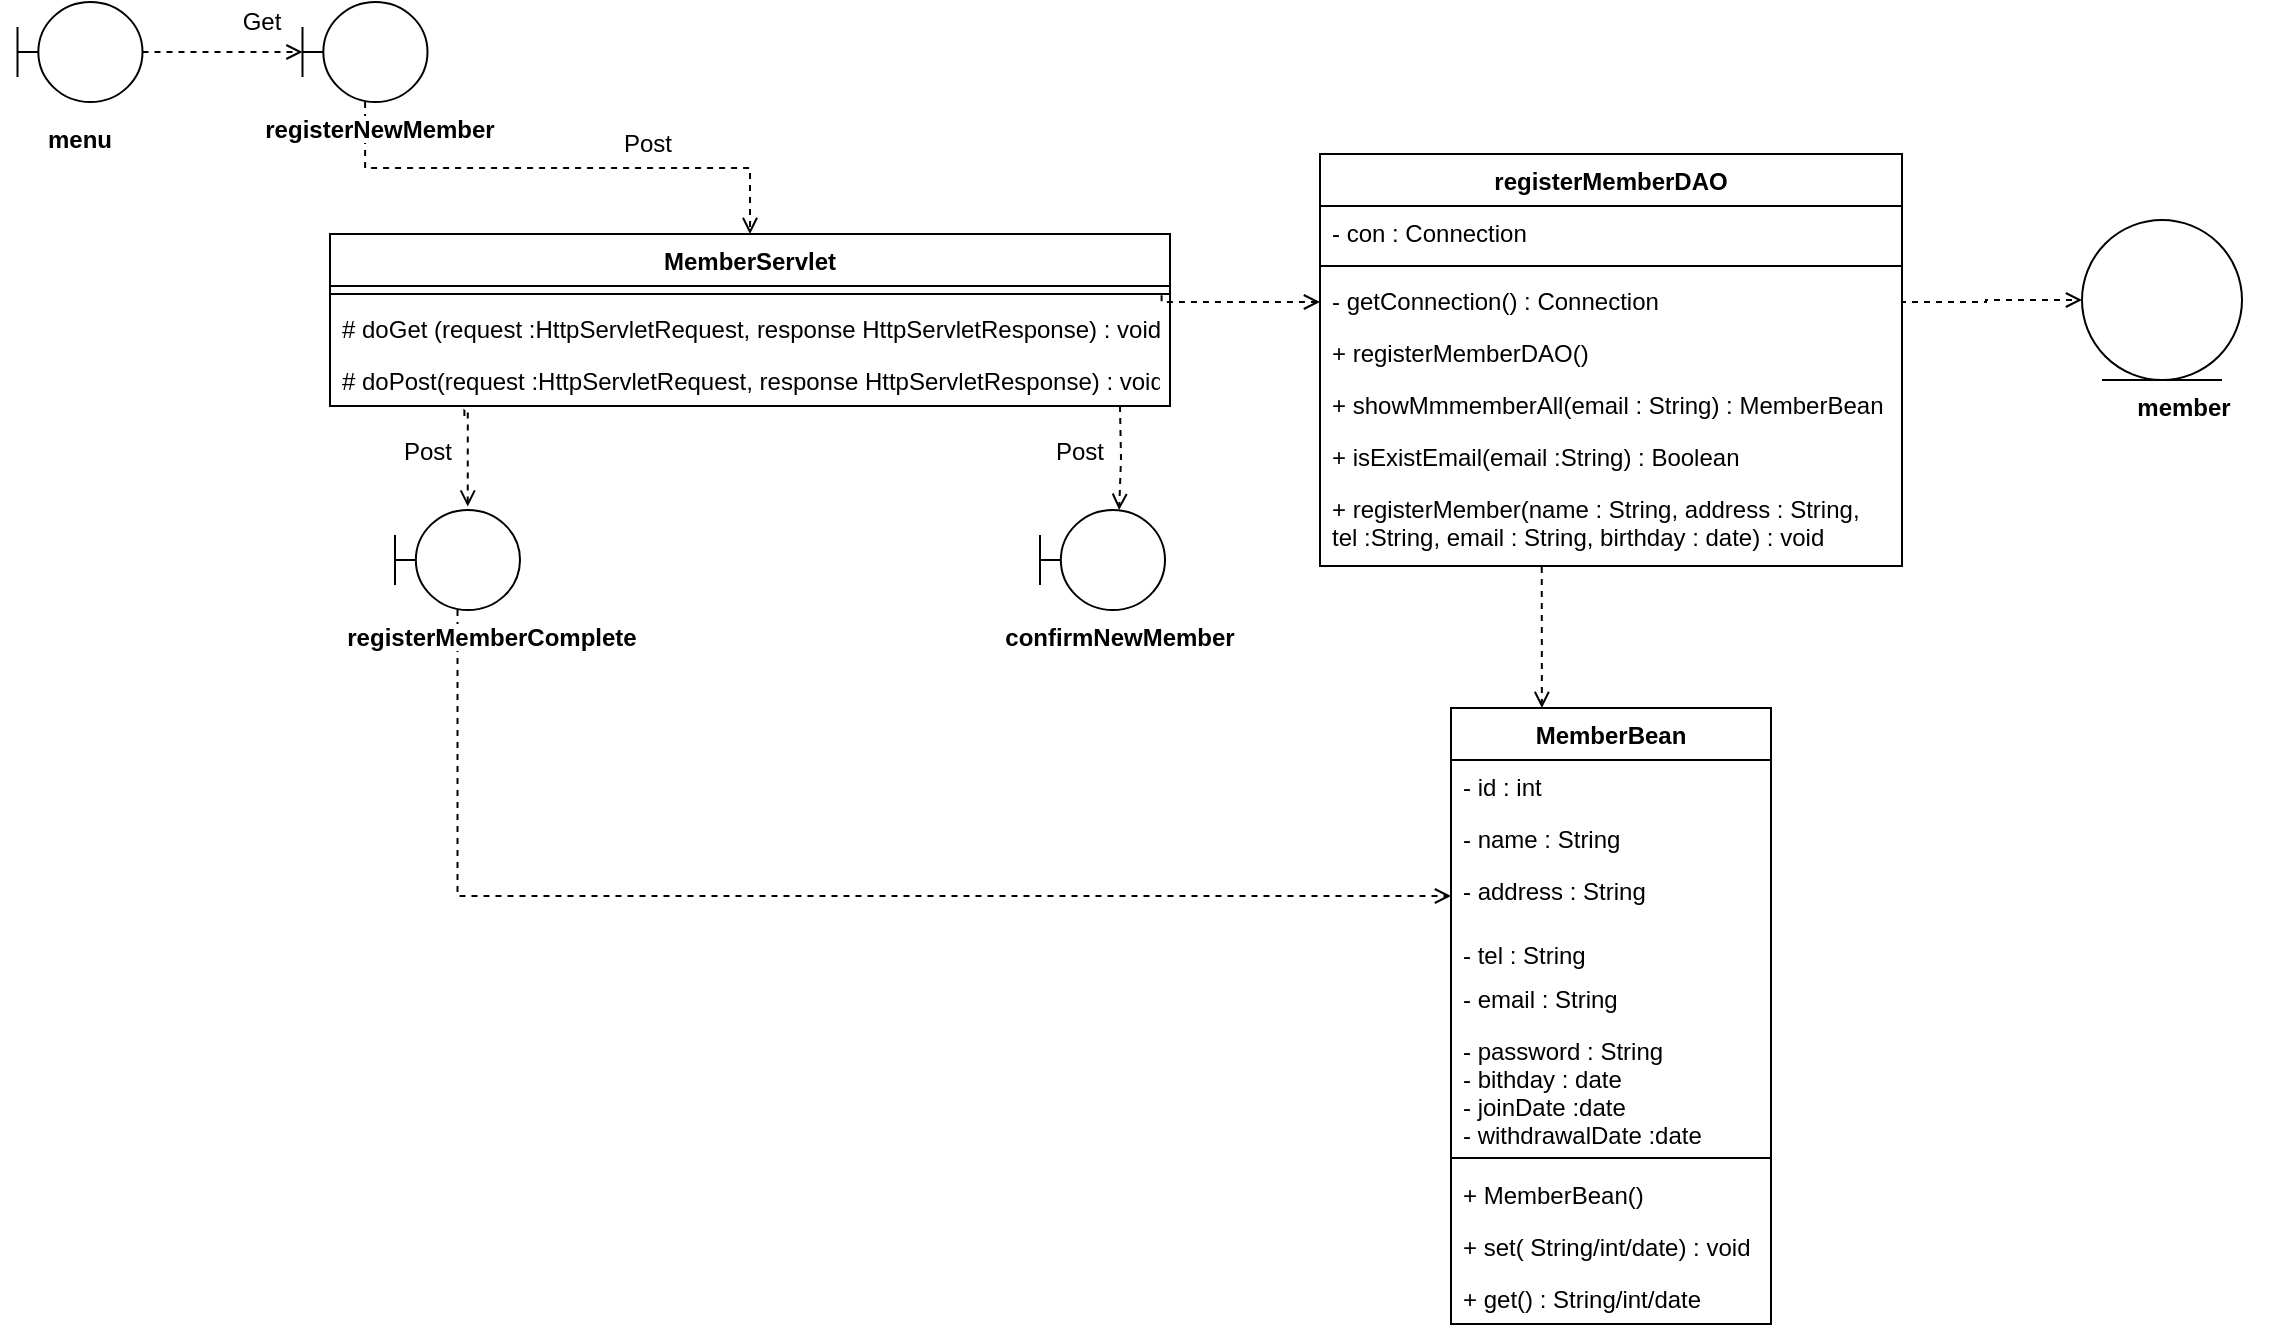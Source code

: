 <mxfile version="14.8.0" type="device" pages="3"><diagram id="FePYaZpmFcD8QGDyPhyd" name="新規会員登録"><mxGraphModel dx="1580" dy="1044" grid="1" gridSize="10" guides="1" tooltips="1" connect="1" arrows="1" fold="1" page="1" pageScale="1" pageWidth="827" pageHeight="1169" math="0" shadow="0"><root><mxCell id="0"/><mxCell id="1" parent="0"/><mxCell id="rGxcNndsqHn2p3FoHu4x-1" value="" style="edgeStyle=orthogonalEdgeStyle;rounded=0;orthogonalLoop=1;jettySize=auto;html=1;dashed=1;endArrow=open;endFill=0;exitX=0.381;exitY=1.013;exitDx=0;exitDy=0;exitPerimeter=0;entryX=0.284;entryY=0;entryDx=0;entryDy=0;entryPerimeter=0;" parent="1" source="rGxcNndsqHn2p3FoHu4x-18" target="rGxcNndsqHn2p3FoHu4x-29" edge="1"><mxGeometry relative="1" as="geometry"><mxPoint x="925" y="817" as="targetPoint"/><Array as="points"><mxPoint x="920" y="780"/><mxPoint x="920" y="780"/></Array><mxPoint x="1059" y="782" as="sourcePoint"/></mxGeometry></mxCell><mxCell id="rGxcNndsqHn2p3FoHu4x-2" style="edgeStyle=orthogonalEdgeStyle;rounded=0;orthogonalLoop=1;jettySize=auto;html=1;dashed=1;endArrow=open;endFill=0;entryX=0;entryY=0.5;entryDx=0;entryDy=0;exitX=0.99;exitY=0.583;exitDx=0;exitDy=0;exitPerimeter=0;" parent="1" source="rGxcNndsqHn2p3FoHu4x-6" target="rGxcNndsqHn2p3FoHu4x-15" edge="1"><mxGeometry relative="1" as="geometry"><Array as="points"><mxPoint x="730" y="617"/></Array></mxGeometry></mxCell><mxCell id="rGxcNndsqHn2p3FoHu4x-3" style="edgeStyle=orthogonalEdgeStyle;rounded=0;orthogonalLoop=1;jettySize=auto;html=1;entryX=0.633;entryY=0;entryDx=0;entryDy=0;entryPerimeter=0;dashed=1;endArrow=open;endFill=0;" parent="1" target="rGxcNndsqHn2p3FoHu4x-20" edge="1"><mxGeometry relative="1" as="geometry"><mxPoint x="709" y="669" as="sourcePoint"/></mxGeometry></mxCell><mxCell id="rGxcNndsqHn2p3FoHu4x-4" style="edgeStyle=orthogonalEdgeStyle;rounded=0;orthogonalLoop=1;jettySize=auto;html=1;dashed=1;endArrow=open;endFill=0;exitX=0.16;exitY=1.192;exitDx=0;exitDy=0;entryX=0.582;entryY=-0.034;entryDx=0;entryDy=0;entryPerimeter=0;exitPerimeter=0;" parent="1" source="rGxcNndsqHn2p3FoHu4x-8" target="rGxcNndsqHn2p3FoHu4x-22" edge="1"><mxGeometry relative="1" as="geometry"><mxPoint x="1004" y="678" as="targetPoint"/><Array as="points"><mxPoint x="381" y="671"/><mxPoint x="383" y="671"/></Array></mxGeometry></mxCell><mxCell id="rGxcNndsqHn2p3FoHu4x-5" value="MemberServlet" style="swimlane;fontStyle=1;align=center;verticalAlign=top;childLayout=stackLayout;horizontal=1;startSize=26;horizontalStack=0;resizeParent=1;resizeParentMax=0;resizeLast=0;collapsible=1;marginBottom=0;labelBackgroundColor=#ffffff;" parent="1" vertex="1"><mxGeometry x="314" y="583" width="420" height="86" as="geometry"/></mxCell><mxCell id="rGxcNndsqHn2p3FoHu4x-6" value="" style="line;strokeWidth=1;fillColor=none;align=left;verticalAlign=middle;spacingTop=-1;spacingLeft=3;spacingRight=3;rotatable=0;labelPosition=right;points=[];portConstraint=eastwest;" parent="rGxcNndsqHn2p3FoHu4x-5" vertex="1"><mxGeometry y="26" width="420" height="8" as="geometry"/></mxCell><mxCell id="rGxcNndsqHn2p3FoHu4x-7" value="# doGet (request :HttpServletRequest, response HttpServletResponse) : void" style="text;strokeColor=none;fillColor=none;align=left;verticalAlign=top;spacingLeft=4;spacingRight=4;overflow=hidden;rotatable=0;points=[[0,0.5],[1,0.5]];portConstraint=eastwest;" parent="rGxcNndsqHn2p3FoHu4x-5" vertex="1"><mxGeometry y="34" width="420" height="26" as="geometry"/></mxCell><mxCell id="rGxcNndsqHn2p3FoHu4x-8" value="# doPost(request :HttpServletRequest, response HttpServletResponse) : void" style="text;strokeColor=none;fillColor=none;align=left;verticalAlign=top;spacingLeft=4;spacingRight=4;overflow=hidden;rotatable=0;points=[[0,0.5],[1,0.5]];portConstraint=eastwest;" parent="rGxcNndsqHn2p3FoHu4x-5" vertex="1"><mxGeometry y="60" width="420" height="26" as="geometry"/></mxCell><mxCell id="rGxcNndsqHn2p3FoHu4x-9" value="" style="edgeStyle=orthogonalEdgeStyle;rounded=0;orthogonalLoop=1;jettySize=auto;html=1;dashed=1;endArrow=open;endFill=0;" parent="1" source="rGxcNndsqHn2p3FoHu4x-10" target="rGxcNndsqHn2p3FoHu4x-27" edge="1"><mxGeometry relative="1" as="geometry"/></mxCell><mxCell id="rGxcNndsqHn2p3FoHu4x-10" value="" style="shape=umlBoundary;whiteSpace=wrap;html=1;labelBackgroundColor=#ffffff;" parent="1" vertex="1"><mxGeometry x="157.75" y="467" width="62.5" height="50" as="geometry"/></mxCell><mxCell id="rGxcNndsqHn2p3FoHu4x-11" style="edgeStyle=orthogonalEdgeStyle;rounded=0;orthogonalLoop=1;jettySize=auto;html=1;entryX=0;entryY=0.5;entryDx=0;entryDy=0;dashed=1;endArrow=open;endFill=0;exitX=1;exitY=0.5;exitDx=0;exitDy=0;" parent="1" source="rGxcNndsqHn2p3FoHu4x-15" target="rGxcNndsqHn2p3FoHu4x-24" edge="1"><mxGeometry relative="1" as="geometry"><Array as="points"><mxPoint x="1142" y="617"/></Array></mxGeometry></mxCell><mxCell id="rGxcNndsqHn2p3FoHu4x-12" value="registerMemberDAO" style="swimlane;fontStyle=1;align=center;verticalAlign=top;childLayout=stackLayout;horizontal=1;startSize=26;horizontalStack=0;resizeParent=1;resizeParentMax=0;resizeLast=0;collapsible=1;marginBottom=0;labelBackgroundColor=#ffffff;" parent="1" vertex="1"><mxGeometry x="809" y="543" width="291" height="206" as="geometry"/></mxCell><mxCell id="rGxcNndsqHn2p3FoHu4x-13" value="- con : Connection " style="text;strokeColor=none;fillColor=none;align=left;verticalAlign=top;spacingLeft=4;spacingRight=4;overflow=hidden;rotatable=0;points=[[0,0.5],[1,0.5]];portConstraint=eastwest;" parent="rGxcNndsqHn2p3FoHu4x-12" vertex="1"><mxGeometry y="26" width="291" height="26" as="geometry"/></mxCell><mxCell id="rGxcNndsqHn2p3FoHu4x-14" value="" style="line;strokeWidth=1;fillColor=none;align=left;verticalAlign=middle;spacingTop=-1;spacingLeft=3;spacingRight=3;rotatable=0;labelPosition=right;points=[];portConstraint=eastwest;" parent="rGxcNndsqHn2p3FoHu4x-12" vertex="1"><mxGeometry y="52" width="291" height="8" as="geometry"/></mxCell><mxCell id="rGxcNndsqHn2p3FoHu4x-15" value="- getConnection() : Connection" style="text;strokeColor=none;fillColor=none;align=left;verticalAlign=top;spacingLeft=4;spacingRight=4;overflow=hidden;rotatable=0;points=[[0,0.5],[1,0.5]];portConstraint=eastwest;" parent="rGxcNndsqHn2p3FoHu4x-12" vertex="1"><mxGeometry y="60" width="291" height="26" as="geometry"/></mxCell><mxCell id="rGxcNndsqHn2p3FoHu4x-16" value="+ registerMemberDAO() " style="text;strokeColor=none;fillColor=none;align=left;verticalAlign=top;spacingLeft=4;spacingRight=4;overflow=hidden;rotatable=0;points=[[0,0.5],[1,0.5]];portConstraint=eastwest;" parent="rGxcNndsqHn2p3FoHu4x-12" vertex="1"><mxGeometry y="86" width="291" height="26" as="geometry"/></mxCell><mxCell id="5uRpRZhmARRJPAZSPRSS-2" value="+ showMmmemberAll(email : String) : MemberBean" style="text;strokeColor=none;fillColor=none;align=left;verticalAlign=top;spacingLeft=4;spacingRight=4;overflow=hidden;rotatable=0;points=[[0,0.5],[1,0.5]];portConstraint=eastwest;" vertex="1" parent="rGxcNndsqHn2p3FoHu4x-12"><mxGeometry y="112" width="291" height="26" as="geometry"/></mxCell><mxCell id="rGxcNndsqHn2p3FoHu4x-17" value="+ isExistEmail(email :String) : Boolean" style="text;strokeColor=none;fillColor=none;align=left;verticalAlign=top;spacingLeft=4;spacingRight=4;overflow=hidden;rotatable=0;points=[[0,0.5],[1,0.5]];portConstraint=eastwest;" parent="rGxcNndsqHn2p3FoHu4x-12" vertex="1"><mxGeometry y="138" width="291" height="26" as="geometry"/></mxCell><mxCell id="rGxcNndsqHn2p3FoHu4x-18" value="+ registerMember(name : String, address : String,&#10;tel :String, email : String, birthday : date) : void" style="text;strokeColor=none;fillColor=none;align=left;verticalAlign=top;spacingLeft=4;spacingRight=4;overflow=hidden;rotatable=0;points=[[0,0.5],[1,0.5]];portConstraint=eastwest;" parent="rGxcNndsqHn2p3FoHu4x-12" vertex="1"><mxGeometry y="164" width="291" height="42" as="geometry"/></mxCell><mxCell id="rGxcNndsqHn2p3FoHu4x-19" value="menu" style="text;align=center;fontStyle=1;verticalAlign=middle;spacingLeft=3;spacingRight=3;strokeColor=none;rotatable=0;points=[[0,0.5],[1,0.5]];portConstraint=eastwest;labelBackgroundColor=#ffffff;" parent="1" vertex="1"><mxGeometry x="149" y="522" width="80" height="26" as="geometry"/></mxCell><mxCell id="rGxcNndsqHn2p3FoHu4x-20" value="" style="shape=umlBoundary;whiteSpace=wrap;html=1;labelBackgroundColor=#ffffff;" parent="1" vertex="1"><mxGeometry x="669" y="721" width="62.5" height="50" as="geometry"/></mxCell><mxCell id="rGxcNndsqHn2p3FoHu4x-21" value="confirmNewMember" style="text;align=center;fontStyle=1;verticalAlign=middle;spacingLeft=3;spacingRight=3;strokeColor=none;rotatable=0;points=[[0,0.5],[1,0.5]];portConstraint=eastwest;labelBackgroundColor=#ffffff;" parent="1" vertex="1"><mxGeometry x="649" y="771" width="120" height="26" as="geometry"/></mxCell><mxCell id="5uRpRZhmARRJPAZSPRSS-1" style="edgeStyle=orthogonalEdgeStyle;rounded=0;orthogonalLoop=1;jettySize=auto;html=1;entryX=0;entryY=0.5;entryDx=0;entryDy=0;dashed=1;endArrow=open;endFill=0;" edge="1" parent="1" source="rGxcNndsqHn2p3FoHu4x-22" target="rGxcNndsqHn2p3FoHu4x-32"><mxGeometry relative="1" as="geometry"/></mxCell><mxCell id="rGxcNndsqHn2p3FoHu4x-22" value="" style="shape=umlBoundary;whiteSpace=wrap;html=1;labelBackgroundColor=#ffffff;" parent="1" vertex="1"><mxGeometry x="346.5" y="721" width="62.5" height="50" as="geometry"/></mxCell><mxCell id="rGxcNndsqHn2p3FoHu4x-23" value="registerMemberComplete" style="text;align=center;fontStyle=1;verticalAlign=middle;spacingLeft=3;spacingRight=3;strokeColor=none;rotatable=0;points=[[0,0.5],[1,0.5]];portConstraint=eastwest;labelBackgroundColor=#ffffff;" parent="1" vertex="1"><mxGeometry x="320" y="778.5" width="150" height="11" as="geometry"/></mxCell><mxCell id="rGxcNndsqHn2p3FoHu4x-24" value="" style="ellipse;shape=umlEntity;whiteSpace=wrap;html=1;labelBackgroundColor=#ffffff;" parent="1" vertex="1"><mxGeometry x="1190" y="576" width="80" height="80" as="geometry"/></mxCell><mxCell id="rGxcNndsqHn2p3FoHu4x-25" value="member" style="text;align=center;fontStyle=1;verticalAlign=middle;spacingLeft=3;spacingRight=3;strokeColor=none;rotatable=0;points=[[0,0.5],[1,0.5]];portConstraint=eastwest;labelBackgroundColor=#ffffff;" parent="1" vertex="1"><mxGeometry x="1191" y="656" width="100" height="26" as="geometry"/></mxCell><mxCell id="rGxcNndsqHn2p3FoHu4x-26" style="edgeStyle=orthogonalEdgeStyle;rounded=0;orthogonalLoop=1;jettySize=auto;html=1;entryX=0.5;entryY=0;entryDx=0;entryDy=0;dashed=1;endArrow=open;endFill=0;" parent="1" source="rGxcNndsqHn2p3FoHu4x-27" target="rGxcNndsqHn2p3FoHu4x-5" edge="1"><mxGeometry relative="1" as="geometry"/></mxCell><mxCell id="rGxcNndsqHn2p3FoHu4x-27" value="" style="shape=umlBoundary;whiteSpace=wrap;html=1;labelBackgroundColor=#ffffff;" parent="1" vertex="1"><mxGeometry x="300.25" y="467" width="62.5" height="50" as="geometry"/></mxCell><mxCell id="rGxcNndsqHn2p3FoHu4x-28" value="registerNewMember" style="text;align=center;fontStyle=1;verticalAlign=middle;spacingLeft=3;spacingRight=3;strokeColor=none;rotatable=0;points=[[0,0.5],[1,0.5]];portConstraint=eastwest;labelBackgroundColor=#ffffff;" parent="1" vertex="1"><mxGeometry x="269" y="517" width="140" height="26" as="geometry"/></mxCell><mxCell id="rGxcNndsqHn2p3FoHu4x-29" value="MemberBean" style="swimlane;fontStyle=1;align=center;verticalAlign=top;childLayout=stackLayout;horizontal=1;startSize=26;horizontalStack=0;resizeParent=1;resizeParentMax=0;resizeLast=0;collapsible=1;marginBottom=0;labelBackgroundColor=#ffffff;" parent="1" vertex="1"><mxGeometry x="874.5" y="820" width="160" height="308" as="geometry"/></mxCell><mxCell id="rGxcNndsqHn2p3FoHu4x-30" value="- id : int" style="text;strokeColor=none;fillColor=none;align=left;verticalAlign=top;spacingLeft=4;spacingRight=4;overflow=hidden;rotatable=0;points=[[0,0.5],[1,0.5]];portConstraint=eastwest;" parent="rGxcNndsqHn2p3FoHu4x-29" vertex="1"><mxGeometry y="26" width="160" height="26" as="geometry"/></mxCell><mxCell id="rGxcNndsqHn2p3FoHu4x-31" value="- name : String" style="text;strokeColor=none;fillColor=none;align=left;verticalAlign=top;spacingLeft=4;spacingRight=4;overflow=hidden;rotatable=0;points=[[0,0.5],[1,0.5]];portConstraint=eastwest;" parent="rGxcNndsqHn2p3FoHu4x-29" vertex="1"><mxGeometry y="52" width="160" height="26" as="geometry"/></mxCell><mxCell id="rGxcNndsqHn2p3FoHu4x-32" value="- address : String" style="text;strokeColor=none;fillColor=none;align=left;verticalAlign=top;spacingLeft=4;spacingRight=4;overflow=hidden;rotatable=0;points=[[0,0.5],[1,0.5]];portConstraint=eastwest;" parent="rGxcNndsqHn2p3FoHu4x-29" vertex="1"><mxGeometry y="78" width="160" height="32" as="geometry"/></mxCell><mxCell id="rGxcNndsqHn2p3FoHu4x-33" value="- tel : String" style="text;strokeColor=none;fillColor=none;align=left;verticalAlign=top;spacingLeft=4;spacingRight=4;overflow=hidden;rotatable=0;points=[[0,0.5],[1,0.5]];portConstraint=eastwest;" parent="rGxcNndsqHn2p3FoHu4x-29" vertex="1"><mxGeometry y="110" width="160" height="22" as="geometry"/></mxCell><mxCell id="rGxcNndsqHn2p3FoHu4x-34" value="- email : String" style="text;strokeColor=none;fillColor=none;align=left;verticalAlign=top;spacingLeft=4;spacingRight=4;overflow=hidden;rotatable=0;points=[[0,0.5],[1,0.5]];portConstraint=eastwest;" parent="rGxcNndsqHn2p3FoHu4x-29" vertex="1"><mxGeometry y="132" width="160" height="26" as="geometry"/></mxCell><mxCell id="rGxcNndsqHn2p3FoHu4x-35" value="- password : String&#10;- bithday : date&#10;- joinDate :date&#10;- withdrawalDate :date" style="text;strokeColor=none;fillColor=none;align=left;verticalAlign=top;spacingLeft=4;spacingRight=4;overflow=hidden;rotatable=0;points=[[0,0.5],[1,0.5]];portConstraint=eastwest;" parent="rGxcNndsqHn2p3FoHu4x-29" vertex="1"><mxGeometry y="158" width="160" height="62" as="geometry"/></mxCell><mxCell id="rGxcNndsqHn2p3FoHu4x-36" value="" style="line;strokeWidth=1;fillColor=none;align=left;verticalAlign=middle;spacingTop=-1;spacingLeft=3;spacingRight=3;rotatable=0;labelPosition=right;points=[];portConstraint=eastwest;" parent="rGxcNndsqHn2p3FoHu4x-29" vertex="1"><mxGeometry y="220" width="160" height="10" as="geometry"/></mxCell><mxCell id="rGxcNndsqHn2p3FoHu4x-37" value="+ MemberBean()" style="text;strokeColor=none;fillColor=none;align=left;verticalAlign=top;spacingLeft=4;spacingRight=4;overflow=hidden;rotatable=0;points=[[0,0.5],[1,0.5]];portConstraint=eastwest;" parent="rGxcNndsqHn2p3FoHu4x-29" vertex="1"><mxGeometry y="230" width="160" height="26" as="geometry"/></mxCell><mxCell id="rGxcNndsqHn2p3FoHu4x-38" value="+ set( String/int/date) : void" style="text;strokeColor=none;fillColor=none;align=left;verticalAlign=top;spacingLeft=4;spacingRight=4;overflow=hidden;rotatable=0;points=[[0,0.5],[1,0.5]];portConstraint=eastwest;" parent="rGxcNndsqHn2p3FoHu4x-29" vertex="1"><mxGeometry y="256" width="160" height="26" as="geometry"/></mxCell><mxCell id="rGxcNndsqHn2p3FoHu4x-39" value="+ get() : String/int/date" style="text;strokeColor=none;fillColor=none;align=left;verticalAlign=top;spacingLeft=4;spacingRight=4;overflow=hidden;rotatable=0;points=[[0,0.5],[1,0.5]];portConstraint=eastwest;" parent="rGxcNndsqHn2p3FoHu4x-29" vertex="1"><mxGeometry y="282" width="160" height="26" as="geometry"/></mxCell><mxCell id="rGxcNndsqHn2p3FoHu4x-40" value="Get" style="text;html=1;strokeColor=none;fillColor=none;align=center;verticalAlign=middle;whiteSpace=wrap;rounded=0;" parent="1" vertex="1"><mxGeometry x="260.25" y="467" width="40" height="20" as="geometry"/></mxCell><mxCell id="rGxcNndsqHn2p3FoHu4x-41" value="Post" style="text;html=1;strokeColor=none;fillColor=none;align=center;verticalAlign=middle;whiteSpace=wrap;rounded=0;" parent="1" vertex="1"><mxGeometry x="452.75" y="528" width="40" height="20" as="geometry"/></mxCell><mxCell id="rGxcNndsqHn2p3FoHu4x-42" value="Post" style="text;html=1;strokeColor=none;fillColor=none;align=center;verticalAlign=middle;whiteSpace=wrap;rounded=0;" parent="1" vertex="1"><mxGeometry x="669" y="682" width="40" height="20" as="geometry"/></mxCell><mxCell id="rGxcNndsqHn2p3FoHu4x-43" value="Post" style="text;html=1;strokeColor=none;fillColor=none;align=center;verticalAlign=middle;whiteSpace=wrap;rounded=0;" parent="1" vertex="1"><mxGeometry x="343" y="682" width="40" height="20" as="geometry"/></mxCell></root></mxGraphModel></diagram><diagram name="会員検索・退会" id="fvG5xMY5CvLK9sQtSo45"><mxGraphModel dx="1098" dy="716" grid="1" gridSize="10" guides="1" tooltips="1" connect="1" arrows="1" fold="1" page="1" pageScale="1" pageWidth="827" pageHeight="1169" math="0" shadow="0"><root><mxCell id="UVWMhbu85ahoSnk7gNux-0"/><mxCell id="UVWMhbu85ahoSnk7gNux-1" parent="UVWMhbu85ahoSnk7gNux-0"/><mxCell id="DkRwzIB5Nytj6muvnnxL-1" style="edgeStyle=orthogonalEdgeStyle;rounded=0;orthogonalLoop=1;jettySize=auto;html=1;dashed=1;endArrow=open;endFill=0;entryX=0;entryY=0.5;entryDx=0;entryDy=0;exitX=0.99;exitY=0.583;exitDx=0;exitDy=0;exitPerimeter=0;" parent="UVWMhbu85ahoSnk7gNux-1" source="DkRwzIB5Nytj6muvnnxL-5" target="DkRwzIB5Nytj6muvnnxL-23" edge="1"><mxGeometry relative="1" as="geometry"><Array as="points"><mxPoint x="731" y="250"/></Array></mxGeometry></mxCell><mxCell id="DkRwzIB5Nytj6muvnnxL-2" style="edgeStyle=orthogonalEdgeStyle;rounded=0;orthogonalLoop=1;jettySize=auto;html=1;exitX=1.005;exitY=-0.077;exitDx=0;exitDy=0;entryX=0.633;entryY=0;entryDx=0;entryDy=0;entryPerimeter=0;dashed=1;endArrow=open;endFill=0;exitPerimeter=0;" parent="UVWMhbu85ahoSnk7gNux-1" source="ddNSV-u8jzlq-nIW0lmL-3" target="DkRwzIB5Nytj6muvnnxL-27" edge="1"><mxGeometry relative="1" as="geometry"/></mxCell><mxCell id="DkRwzIB5Nytj6muvnnxL-3" style="edgeStyle=orthogonalEdgeStyle;rounded=0;orthogonalLoop=1;jettySize=auto;html=1;dashed=1;endArrow=open;endFill=0;exitX=0.624;exitY=1.154;exitDx=0;exitDy=0;entryX=0.582;entryY=-0.034;entryDx=0;entryDy=0;entryPerimeter=0;exitPerimeter=0;" parent="UVWMhbu85ahoSnk7gNux-1" source="ddNSV-u8jzlq-nIW0lmL-3" target="DkRwzIB5Nytj6muvnnxL-29" edge="1"><mxGeometry relative="1" as="geometry"><mxPoint x="1005" y="311" as="targetPoint"/><Array as="points"><mxPoint x="580" y="306"/></Array></mxGeometry></mxCell><mxCell id="DkRwzIB5Nytj6muvnnxL-43" style="edgeStyle=orthogonalEdgeStyle;rounded=0;orthogonalLoop=1;jettySize=auto;html=1;entryX=0.5;entryY=0;entryDx=0;entryDy=0;dashed=1;endArrow=open;endFill=0;" parent="UVWMhbu85ahoSnk7gNux-1" source="DkRwzIB5Nytj6muvnnxL-4" target="DkRwzIB5Nytj6muvnnxL-36" edge="1"><mxGeometry relative="1" as="geometry"/></mxCell><mxCell id="DkRwzIB5Nytj6muvnnxL-52" style="edgeStyle=orthogonalEdgeStyle;rounded=0;orthogonalLoop=1;jettySize=auto;html=1;exitX=0;exitY=0.25;exitDx=0;exitDy=0;dashed=1;endArrow=open;endFill=0;" parent="UVWMhbu85ahoSnk7gNux-1" source="DkRwzIB5Nytj6muvnnxL-4" target="DkRwzIB5Nytj6muvnnxL-50" edge="1"><mxGeometry relative="1" as="geometry"/></mxCell><mxCell id="DkRwzIB5Nytj6muvnnxL-53" style="edgeStyle=orthogonalEdgeStyle;rounded=0;orthogonalLoop=1;jettySize=auto;html=1;exitX=0;exitY=0.5;exitDx=0;exitDy=0;dashed=1;endArrow=open;endFill=0;" parent="UVWMhbu85ahoSnk7gNux-1" source="DkRwzIB5Nytj6muvnnxL-4" target="DkRwzIB5Nytj6muvnnxL-48" edge="1"><mxGeometry relative="1" as="geometry"/></mxCell><mxCell id="DkRwzIB5Nytj6muvnnxL-4" value="MemberServlet" style="swimlane;fontStyle=1;align=center;verticalAlign=top;childLayout=stackLayout;horizontal=1;startSize=26;horizontalStack=0;resizeParent=1;resizeParentMax=0;resizeLast=0;collapsible=1;marginBottom=0;labelBackgroundColor=#ffffff;" parent="UVWMhbu85ahoSnk7gNux-1" vertex="1"><mxGeometry x="315" y="216" width="420" height="86" as="geometry"/></mxCell><mxCell id="DkRwzIB5Nytj6muvnnxL-5" value="" style="line;strokeWidth=1;fillColor=none;align=left;verticalAlign=middle;spacingTop=-1;spacingLeft=3;spacingRight=3;rotatable=0;labelPosition=right;points=[];portConstraint=eastwest;" parent="DkRwzIB5Nytj6muvnnxL-4" vertex="1"><mxGeometry y="26" width="420" height="8" as="geometry"/></mxCell><mxCell id="DkRwzIB5Nytj6muvnnxL-6" value="# doGet (request :HttpServletRequest, response HttpServletResponse) : void" style="text;strokeColor=none;fillColor=none;align=left;verticalAlign=top;spacingLeft=4;spacingRight=4;overflow=hidden;rotatable=0;points=[[0,0.5],[1,0.5]];portConstraint=eastwest;" parent="DkRwzIB5Nytj6muvnnxL-4" vertex="1"><mxGeometry y="34" width="420" height="26" as="geometry"/></mxCell><mxCell id="ddNSV-u8jzlq-nIW0lmL-3" value="# doPost(request :HttpServletRequest, response HttpServletResponse) : void" style="text;strokeColor=none;fillColor=none;align=left;verticalAlign=top;spacingLeft=4;spacingRight=4;overflow=hidden;rotatable=0;points=[[0,0.5],[1,0.5]];portConstraint=eastwest;" parent="DkRwzIB5Nytj6muvnnxL-4" vertex="1"><mxGeometry y="60" width="420" height="26" as="geometry"/></mxCell><mxCell id="DkRwzIB5Nytj6muvnnxL-7" value="" style="edgeStyle=orthogonalEdgeStyle;rounded=0;orthogonalLoop=1;jettySize=auto;html=1;dashed=1;endArrow=open;endFill=0;" parent="UVWMhbu85ahoSnk7gNux-1" source="DkRwzIB5Nytj6muvnnxL-8" target="DkRwzIB5Nytj6muvnnxL-34" edge="1"><mxGeometry relative="1" as="geometry"/></mxCell><mxCell id="DkRwzIB5Nytj6muvnnxL-8" value="" style="shape=umlBoundary;whiteSpace=wrap;html=1;labelBackgroundColor=#ffffff;" parent="UVWMhbu85ahoSnk7gNux-1" vertex="1"><mxGeometry x="158.75" y="100" width="62.5" height="50" as="geometry"/></mxCell><mxCell id="DkRwzIB5Nytj6muvnnxL-19" style="edgeStyle=orthogonalEdgeStyle;rounded=0;orthogonalLoop=1;jettySize=auto;html=1;entryX=1;entryY=0.5;entryDx=0;entryDy=0;dashed=1;endArrow=open;endFill=0;exitX=1;exitY=0.5;exitDx=0;exitDy=0;" parent="UVWMhbu85ahoSnk7gNux-1" source="DkRwzIB5Nytj6muvnnxL-23" target="DkRwzIB5Nytj6muvnnxL-31" edge="1"><mxGeometry relative="1" as="geometry"><Array as="points"><mxPoint x="1143" y="250"/><mxPoint x="1143" y="690"/></Array></mxGeometry></mxCell><mxCell id="DkRwzIB5Nytj6muvnnxL-20" value="searchMemberDAO" style="swimlane;fontStyle=1;align=center;verticalAlign=top;childLayout=stackLayout;horizontal=1;startSize=26;horizontalStack=0;resizeParent=1;resizeParentMax=0;resizeLast=0;collapsible=1;marginBottom=0;labelBackgroundColor=#ffffff;" parent="UVWMhbu85ahoSnk7gNux-1" vertex="1"><mxGeometry x="827" y="177" width="293" height="190" as="geometry"/></mxCell><mxCell id="DkRwzIB5Nytj6muvnnxL-21" value="- con : Connection " style="text;strokeColor=none;fillColor=none;align=left;verticalAlign=top;spacingLeft=4;spacingRight=4;overflow=hidden;rotatable=0;points=[[0,0.5],[1,0.5]];portConstraint=eastwest;" parent="DkRwzIB5Nytj6muvnnxL-20" vertex="1"><mxGeometry y="26" width="293" height="26" as="geometry"/></mxCell><mxCell id="DkRwzIB5Nytj6muvnnxL-22" value="" style="line;strokeWidth=1;fillColor=none;align=left;verticalAlign=middle;spacingTop=-1;spacingLeft=3;spacingRight=3;rotatable=0;labelPosition=right;points=[];portConstraint=eastwest;" parent="DkRwzIB5Nytj6muvnnxL-20" vertex="1"><mxGeometry y="52" width="293" height="8" as="geometry"/></mxCell><mxCell id="DkRwzIB5Nytj6muvnnxL-23" value="- getConnection() : Connection" style="text;strokeColor=none;fillColor=none;align=left;verticalAlign=top;spacingLeft=4;spacingRight=4;overflow=hidden;rotatable=0;points=[[0,0.5],[1,0.5]];portConstraint=eastwest;" parent="DkRwzIB5Nytj6muvnnxL-20" vertex="1"><mxGeometry y="60" width="293" height="26" as="geometry"/></mxCell><mxCell id="ddNSV-u8jzlq-nIW0lmL-0" value="+ searchMemberDAO()" style="text;strokeColor=none;fillColor=none;align=left;verticalAlign=top;spacingLeft=4;spacingRight=4;overflow=hidden;rotatable=0;points=[[0,0.5],[1,0.5]];portConstraint=eastwest;" parent="DkRwzIB5Nytj6muvnnxL-20" vertex="1"><mxGeometry y="86" width="293" height="26" as="geometry"/></mxCell><mxCell id="DkRwzIB5Nytj6muvnnxL-25" value="+ showAllMemberInfo() : List&lt;MemberBean&gt;" style="text;strokeColor=none;fillColor=none;align=left;verticalAlign=top;spacingLeft=4;spacingRight=4;overflow=hidden;rotatable=0;points=[[0,0.5],[1,0.5]];portConstraint=eastwest;" parent="DkRwzIB5Nytj6muvnnxL-20" vertex="1"><mxGeometry y="112" width="293" height="26" as="geometry"/></mxCell><mxCell id="DBZbkjBuwtPqwsLRpwol-0" value="+ findMemberById(memberId : int) : MemberBean" style="text;strokeColor=none;fillColor=none;align=left;verticalAlign=top;spacingLeft=4;spacingRight=4;overflow=hidden;rotatable=0;points=[[0,0.5],[1,0.5]];portConstraint=eastwest;" parent="DkRwzIB5Nytj6muvnnxL-20" vertex="1"><mxGeometry y="138" width="293" height="26" as="geometry"/></mxCell><mxCell id="DBZbkjBuwtPqwsLRpwol-1" value="+ findMemberByEmail(email : String) : MemberBean" style="text;strokeColor=none;fillColor=none;align=left;verticalAlign=top;spacingLeft=4;spacingRight=4;overflow=hidden;rotatable=0;points=[[0,0.5],[1,0.5]];portConstraint=eastwest;" parent="DkRwzIB5Nytj6muvnnxL-20" vertex="1"><mxGeometry y="164" width="293" height="26" as="geometry"/></mxCell><mxCell id="DkRwzIB5Nytj6muvnnxL-26" value="menu" style="text;align=center;fontStyle=1;verticalAlign=middle;spacingLeft=3;spacingRight=3;strokeColor=none;rotatable=0;points=[[0,0.5],[1,0.5]];portConstraint=eastwest;labelBackgroundColor=#ffffff;" parent="UVWMhbu85ahoSnk7gNux-1" vertex="1"><mxGeometry x="150" y="155" width="80" height="26" as="geometry"/></mxCell><mxCell id="DkRwzIB5Nytj6muvnnxL-42" style="edgeStyle=orthogonalEdgeStyle;rounded=0;orthogonalLoop=1;jettySize=auto;html=1;entryX=0.092;entryY=-0.005;entryDx=0;entryDy=0;entryPerimeter=0;dashed=1;endArrow=open;endFill=0;" parent="UVWMhbu85ahoSnk7gNux-1" source="DkRwzIB5Nytj6muvnnxL-27" edge="1"><mxGeometry relative="1" as="geometry"><mxPoint x="734.72" y="546.59" as="targetPoint"/><Array as="points"><mxPoint x="735" y="420"/><mxPoint x="735" y="420"/></Array></mxGeometry></mxCell><mxCell id="DkRwzIB5Nytj6muvnnxL-27" value="" style="shape=umlBoundary;whiteSpace=wrap;html=1;labelBackgroundColor=#ffffff;" parent="UVWMhbu85ahoSnk7gNux-1" vertex="1"><mxGeometry x="700" y="330" width="62.5" height="50" as="geometry"/></mxCell><mxCell id="DkRwzIB5Nytj6muvnnxL-28" value="searchMemberResult" style="text;align=center;fontStyle=1;verticalAlign=middle;spacingLeft=3;spacingRight=3;strokeColor=none;rotatable=0;points=[[0,0.5],[1,0.5]];portConstraint=eastwest;labelBackgroundColor=#ffffff;" parent="UVWMhbu85ahoSnk7gNux-1" vertex="1"><mxGeometry x="680" y="384" width="120" height="26" as="geometry"/></mxCell><mxCell id="DkRwzIB5Nytj6muvnnxL-54" style="edgeStyle=orthogonalEdgeStyle;rounded=0;orthogonalLoop=1;jettySize=auto;html=1;entryX=0;entryY=0.5;entryDx=0;entryDy=0;dashed=1;endArrow=open;endFill=0;" parent="UVWMhbu85ahoSnk7gNux-1" source="DkRwzIB5Nytj6muvnnxL-29" edge="1"><mxGeometry relative="1" as="geometry"><mxPoint x="720" y="587" as="targetPoint"/><Array as="points"><mxPoint x="670" y="385"/><mxPoint x="670" y="587"/></Array></mxGeometry></mxCell><mxCell id="DkRwzIB5Nytj6muvnnxL-29" value="" style="shape=umlBoundary;whiteSpace=wrap;html=1;labelBackgroundColor=#ffffff;" parent="UVWMhbu85ahoSnk7gNux-1" vertex="1"><mxGeometry x="543.75" y="360" width="62.5" height="50" as="geometry"/></mxCell><mxCell id="DkRwzIB5Nytj6muvnnxL-30" value="canDeleteMember" style="text;align=center;fontStyle=1;verticalAlign=middle;spacingLeft=3;spacingRight=3;strokeColor=none;rotatable=0;points=[[0,0.5],[1,0.5]];portConstraint=eastwest;labelBackgroundColor=#ffffff;" parent="UVWMhbu85ahoSnk7gNux-1" vertex="1"><mxGeometry x="500" y="425" width="150" height="15" as="geometry"/></mxCell><mxCell id="DkRwzIB5Nytj6muvnnxL-31" value="" style="ellipse;shape=umlEntity;whiteSpace=wrap;html=1;labelBackgroundColor=#ffffff;" parent="UVWMhbu85ahoSnk7gNux-1" vertex="1"><mxGeometry x="1000" y="650" width="80" height="80" as="geometry"/></mxCell><mxCell id="DkRwzIB5Nytj6muvnnxL-32" value="member" style="text;align=center;fontStyle=1;verticalAlign=middle;spacingLeft=3;spacingRight=3;strokeColor=none;rotatable=0;points=[[0,0.5],[1,0.5]];portConstraint=eastwest;labelBackgroundColor=#ffffff;" parent="UVWMhbu85ahoSnk7gNux-1" vertex="1"><mxGeometry x="990" y="730" width="100" height="26" as="geometry"/></mxCell><mxCell id="DkRwzIB5Nytj6muvnnxL-33" style="edgeStyle=orthogonalEdgeStyle;rounded=0;orthogonalLoop=1;jettySize=auto;html=1;entryX=0.5;entryY=0;entryDx=0;entryDy=0;dashed=1;endArrow=open;endFill=0;" parent="UVWMhbu85ahoSnk7gNux-1" source="DkRwzIB5Nytj6muvnnxL-34" target="DkRwzIB5Nytj6muvnnxL-4" edge="1"><mxGeometry relative="1" as="geometry"/></mxCell><mxCell id="DkRwzIB5Nytj6muvnnxL-34" value="" style="shape=umlBoundary;whiteSpace=wrap;html=1;labelBackgroundColor=#ffffff;" parent="UVWMhbu85ahoSnk7gNux-1" vertex="1"><mxGeometry x="301.25" y="100" width="62.5" height="50" as="geometry"/></mxCell><mxCell id="DkRwzIB5Nytj6muvnnxL-35" value="seearchMemberMember" style="text;align=center;fontStyle=1;verticalAlign=middle;spacingLeft=3;spacingRight=3;strokeColor=none;rotatable=0;points=[[0,0.5],[1,0.5]];portConstraint=eastwest;labelBackgroundColor=#ffffff;" parent="UVWMhbu85ahoSnk7gNux-1" vertex="1"><mxGeometry x="270" y="150" width="150" height="26" as="geometry"/></mxCell><mxCell id="DkRwzIB5Nytj6muvnnxL-47" style="edgeStyle=orthogonalEdgeStyle;rounded=0;orthogonalLoop=1;jettySize=auto;html=1;entryX=0.5;entryY=0;entryDx=0;entryDy=0;dashed=1;endArrow=open;endFill=0;" parent="UVWMhbu85ahoSnk7gNux-1" source="DkRwzIB5Nytj6muvnnxL-36" target="DkRwzIB5Nytj6muvnnxL-45" edge="1"><mxGeometry relative="1" as="geometry"/></mxCell><mxCell id="DkRwzIB5Nytj6muvnnxL-55" style="edgeStyle=orthogonalEdgeStyle;rounded=0;orthogonalLoop=1;jettySize=auto;html=1;entryX=0;entryY=0.5;entryDx=0;entryDy=0;dashed=1;endArrow=open;endFill=0;exitX=0.775;exitY=1.077;exitDx=0;exitDy=0;exitPerimeter=0;" parent="UVWMhbu85ahoSnk7gNux-1" source="DkRwzIB5Nytj6muvnnxL-41" target="DkRwzIB5Nytj6muvnnxL-31" edge="1"><mxGeometry relative="1" as="geometry"><Array as="points"><mxPoint x="444" y="920"/><mxPoint x="930" y="920"/><mxPoint x="930" y="690"/></Array></mxGeometry></mxCell><mxCell id="DkRwzIB5Nytj6muvnnxL-36" value="deleteMemberDAO" style="swimlane;fontStyle=1;align=center;verticalAlign=top;childLayout=stackLayout;horizontal=1;startSize=26;horizontalStack=0;resizeParent=1;resizeParentMax=0;resizeLast=0;collapsible=1;marginBottom=0;labelBackgroundColor=#ffffff;" parent="UVWMhbu85ahoSnk7gNux-1" vertex="1"><mxGeometry x="250" y="384" width="250" height="164" as="geometry"/></mxCell><mxCell id="DkRwzIB5Nytj6muvnnxL-37" value="- con : Connection " style="text;strokeColor=none;fillColor=none;align=left;verticalAlign=top;spacingLeft=4;spacingRight=4;overflow=hidden;rotatable=0;points=[[0,0.5],[1,0.5]];portConstraint=eastwest;" parent="DkRwzIB5Nytj6muvnnxL-36" vertex="1"><mxGeometry y="26" width="250" height="26" as="geometry"/></mxCell><mxCell id="DkRwzIB5Nytj6muvnnxL-38" value="" style="line;strokeWidth=1;fillColor=none;align=left;verticalAlign=middle;spacingTop=-1;spacingLeft=3;spacingRight=3;rotatable=0;labelPosition=right;points=[];portConstraint=eastwest;" parent="DkRwzIB5Nytj6muvnnxL-36" vertex="1"><mxGeometry y="52" width="250" height="8" as="geometry"/></mxCell><mxCell id="DkRwzIB5Nytj6muvnnxL-39" value="- getConnection() : Connection" style="text;strokeColor=none;fillColor=none;align=left;verticalAlign=top;spacingLeft=4;spacingRight=4;overflow=hidden;rotatable=0;points=[[0,0.5],[1,0.5]];portConstraint=eastwest;" parent="DkRwzIB5Nytj6muvnnxL-36" vertex="1"><mxGeometry y="60" width="250" height="26" as="geometry"/></mxCell><mxCell id="ddNSV-u8jzlq-nIW0lmL-1" value="+ deleteMemberDAO()" style="text;strokeColor=none;fillColor=none;align=left;verticalAlign=top;spacingLeft=4;spacingRight=4;overflow=hidden;rotatable=0;points=[[0,0.5],[1,0.5]];portConstraint=eastwest;" parent="DkRwzIB5Nytj6muvnnxL-36" vertex="1"><mxGeometry y="86" width="250" height="26" as="geometry"/></mxCell><mxCell id="DkRwzIB5Nytj6muvnnxL-40" value="+ isDeletable(memberId : int) : Boolean" style="text;strokeColor=none;fillColor=none;align=left;verticalAlign=top;spacingLeft=4;spacingRight=4;overflow=hidden;rotatable=0;points=[[0,0.5],[1,0.5]];portConstraint=eastwest;" parent="DkRwzIB5Nytj6muvnnxL-36" vertex="1"><mxGeometry y="112" width="250" height="26" as="geometry"/></mxCell><mxCell id="DkRwzIB5Nytj6muvnnxL-41" value="+ deleteMember(memberId : int) : void" style="text;strokeColor=none;fillColor=none;align=left;verticalAlign=top;spacingLeft=4;spacingRight=4;overflow=hidden;rotatable=0;points=[[0,0.5],[1,0.5]];portConstraint=eastwest;" parent="DkRwzIB5Nytj6muvnnxL-36" vertex="1"><mxGeometry y="138" width="250" height="26" as="geometry"/></mxCell><mxCell id="DkRwzIB5Nytj6muvnnxL-44" style="edgeStyle=orthogonalEdgeStyle;rounded=0;orthogonalLoop=1;jettySize=auto;html=1;exitX=1;exitY=0.5;exitDx=0;exitDy=0;entryX=0;entryY=0.5;entryDx=0;entryDy=0;dashed=1;endArrow=open;endFill=0;" parent="UVWMhbu85ahoSnk7gNux-1" source="DkRwzIB5Nytj6muvnnxL-41" edge="1"><mxGeometry relative="1" as="geometry"><mxPoint x="720" y="642" as="targetPoint"/><Array as="points"><mxPoint x="500" y="640"/><mxPoint x="720" y="640"/></Array></mxGeometry></mxCell><mxCell id="DkRwzIB5Nytj6muvnnxL-45" value="" style="ellipse;shape=umlEntity;whiteSpace=wrap;html=1;labelBackgroundColor=#ffffff;" parent="UVWMhbu85ahoSnk7gNux-1" vertex="1"><mxGeometry x="335" y="600" width="80" height="80" as="geometry"/></mxCell><mxCell id="DkRwzIB5Nytj6muvnnxL-46" value="lending_ledger" style="text;align=center;fontStyle=1;verticalAlign=middle;spacingLeft=3;spacingRight=3;strokeColor=none;rotatable=0;points=[[0,0.5],[1,0.5]];portConstraint=eastwest;labelBackgroundColor=#ffffff;" parent="UVWMhbu85ahoSnk7gNux-1" vertex="1"><mxGeometry x="325" y="680" width="100" height="26" as="geometry"/></mxCell><mxCell id="DkRwzIB5Nytj6muvnnxL-48" value="" style="shape=umlBoundary;whiteSpace=wrap;html=1;labelBackgroundColor=#ffffff;" parent="UVWMhbu85ahoSnk7gNux-1" vertex="1"><mxGeometry x="218.75" y="300" width="62.5" height="50" as="geometry"/></mxCell><mxCell id="DkRwzIB5Nytj6muvnnxL-49" value="deleteMemberComplete" style="text;align=center;fontStyle=1;verticalAlign=middle;spacingLeft=3;spacingRight=3;strokeColor=none;rotatable=0;points=[[0,0.5],[1,0.5]];portConstraint=eastwest;labelBackgroundColor=#ffffff;" parent="UVWMhbu85ahoSnk7gNux-1" vertex="1"><mxGeometry x="175" y="365" width="150" height="15" as="geometry"/></mxCell><mxCell id="DkRwzIB5Nytj6muvnnxL-50" value="" style="shape=umlBoundary;whiteSpace=wrap;html=1;labelBackgroundColor=#ffffff;" parent="UVWMhbu85ahoSnk7gNux-1" vertex="1"><mxGeometry x="93.75" y="262" width="62.5" height="50" as="geometry"/></mxCell><mxCell id="DkRwzIB5Nytj6muvnnxL-51" value="showCantDeleteMember" style="text;align=center;fontStyle=1;verticalAlign=middle;spacingLeft=3;spacingRight=3;strokeColor=none;rotatable=0;points=[[0,0.5],[1,0.5]];portConstraint=eastwest;labelBackgroundColor=#ffffff;" parent="UVWMhbu85ahoSnk7gNux-1" vertex="1"><mxGeometry x="50" y="327" width="150" height="13" as="geometry"/></mxCell><mxCell id="rgv2YJTqm2Y-aeKqQeEH-0" value="MemberBean" style="swimlane;fontStyle=1;align=center;verticalAlign=top;childLayout=stackLayout;horizontal=1;startSize=26;horizontalStack=0;resizeParent=1;resizeParentMax=0;resizeLast=0;collapsible=1;marginBottom=0;labelBackgroundColor=#ffffff;" parent="UVWMhbu85ahoSnk7gNux-1" vertex="1"><mxGeometry x="720" y="550" width="160" height="308" as="geometry"/></mxCell><mxCell id="rgv2YJTqm2Y-aeKqQeEH-1" value="- id : int" style="text;strokeColor=none;fillColor=none;align=left;verticalAlign=top;spacingLeft=4;spacingRight=4;overflow=hidden;rotatable=0;points=[[0,0.5],[1,0.5]];portConstraint=eastwest;" parent="rgv2YJTqm2Y-aeKqQeEH-0" vertex="1"><mxGeometry y="26" width="160" height="26" as="geometry"/></mxCell><mxCell id="rgv2YJTqm2Y-aeKqQeEH-2" value="- name : String" style="text;strokeColor=none;fillColor=none;align=left;verticalAlign=top;spacingLeft=4;spacingRight=4;overflow=hidden;rotatable=0;points=[[0,0.5],[1,0.5]];portConstraint=eastwest;" parent="rgv2YJTqm2Y-aeKqQeEH-0" vertex="1"><mxGeometry y="52" width="160" height="26" as="geometry"/></mxCell><mxCell id="rgv2YJTqm2Y-aeKqQeEH-3" value="- address : String" style="text;strokeColor=none;fillColor=none;align=left;verticalAlign=top;spacingLeft=4;spacingRight=4;overflow=hidden;rotatable=0;points=[[0,0.5],[1,0.5]];portConstraint=eastwest;" parent="rgv2YJTqm2Y-aeKqQeEH-0" vertex="1"><mxGeometry y="78" width="160" height="32" as="geometry"/></mxCell><mxCell id="rgv2YJTqm2Y-aeKqQeEH-4" value="- tel : String" style="text;strokeColor=none;fillColor=none;align=left;verticalAlign=top;spacingLeft=4;spacingRight=4;overflow=hidden;rotatable=0;points=[[0,0.5],[1,0.5]];portConstraint=eastwest;" parent="rgv2YJTqm2Y-aeKqQeEH-0" vertex="1"><mxGeometry y="110" width="160" height="22" as="geometry"/></mxCell><mxCell id="rgv2YJTqm2Y-aeKqQeEH-5" value="- email : String" style="text;strokeColor=none;fillColor=none;align=left;verticalAlign=top;spacingLeft=4;spacingRight=4;overflow=hidden;rotatable=0;points=[[0,0.5],[1,0.5]];portConstraint=eastwest;" parent="rgv2YJTqm2Y-aeKqQeEH-0" vertex="1"><mxGeometry y="132" width="160" height="26" as="geometry"/></mxCell><mxCell id="rgv2YJTqm2Y-aeKqQeEH-6" value="- password : String&#10;- bithday : date&#10;- joinDate :date&#10;- withdrawalDate :date" style="text;strokeColor=none;fillColor=none;align=left;verticalAlign=top;spacingLeft=4;spacingRight=4;overflow=hidden;rotatable=0;points=[[0,0.5],[1,0.5]];portConstraint=eastwest;" parent="rgv2YJTqm2Y-aeKqQeEH-0" vertex="1"><mxGeometry y="158" width="160" height="62" as="geometry"/></mxCell><mxCell id="rgv2YJTqm2Y-aeKqQeEH-7" value="" style="line;strokeWidth=1;fillColor=none;align=left;verticalAlign=middle;spacingTop=-1;spacingLeft=3;spacingRight=3;rotatable=0;labelPosition=right;points=[];portConstraint=eastwest;" parent="rgv2YJTqm2Y-aeKqQeEH-0" vertex="1"><mxGeometry y="220" width="160" height="10" as="geometry"/></mxCell><mxCell id="rgv2YJTqm2Y-aeKqQeEH-8" value="+ MemberBean()" style="text;strokeColor=none;fillColor=none;align=left;verticalAlign=top;spacingLeft=4;spacingRight=4;overflow=hidden;rotatable=0;points=[[0,0.5],[1,0.5]];portConstraint=eastwest;" parent="rgv2YJTqm2Y-aeKqQeEH-0" vertex="1"><mxGeometry y="230" width="160" height="26" as="geometry"/></mxCell><mxCell id="rgv2YJTqm2Y-aeKqQeEH-9" value="+ set( String/int/date) : void" style="text;strokeColor=none;fillColor=none;align=left;verticalAlign=top;spacingLeft=4;spacingRight=4;overflow=hidden;rotatable=0;points=[[0,0.5],[1,0.5]];portConstraint=eastwest;" parent="rgv2YJTqm2Y-aeKqQeEH-0" vertex="1"><mxGeometry y="256" width="160" height="26" as="geometry"/></mxCell><mxCell id="rgv2YJTqm2Y-aeKqQeEH-10" value="+ get() : String/int/date" style="text;strokeColor=none;fillColor=none;align=left;verticalAlign=top;spacingLeft=4;spacingRight=4;overflow=hidden;rotatable=0;points=[[0,0.5],[1,0.5]];portConstraint=eastwest;" parent="rgv2YJTqm2Y-aeKqQeEH-0" vertex="1"><mxGeometry y="282" width="160" height="26" as="geometry"/></mxCell><mxCell id="rgv2YJTqm2Y-aeKqQeEH-11" value="" style="edgeStyle=orthogonalEdgeStyle;rounded=0;orthogonalLoop=1;jettySize=auto;html=1;dashed=1;endArrow=open;endFill=0;exitX=0.447;exitY=0.987;exitDx=0;exitDy=0;exitPerimeter=0;" parent="UVWMhbu85ahoSnk7gNux-1" source="DBZbkjBuwtPqwsLRpwol-1" target="rgv2YJTqm2Y-aeKqQeEH-0" edge="1"><mxGeometry relative="1" as="geometry"><mxPoint x="800" y="540" as="targetPoint"/><Array as="points"><mxPoint x="939" y="416"/><mxPoint x="940" y="416"/><mxPoint x="940" y="480"/><mxPoint x="800" y="480"/></Array><mxPoint x="938.75" y="340.662" as="sourcePoint"/></mxGeometry></mxCell><mxCell id="xp98bYnpMv1FhjdT-ypC-0" value="Get" style="text;html=1;strokeColor=none;fillColor=none;align=center;verticalAlign=middle;whiteSpace=wrap;rounded=0;" vertex="1" parent="UVWMhbu85ahoSnk7gNux-1"><mxGeometry x="239.25" y="106" width="40" height="20" as="geometry"/></mxCell><mxCell id="hcwcovVJmaXnzBDflZe3-0" value="Post" style="text;html=1;strokeColor=none;fillColor=none;align=center;verticalAlign=middle;whiteSpace=wrap;rounded=0;" vertex="1" parent="UVWMhbu85ahoSnk7gNux-1"><mxGeometry x="425" y="163" width="40" height="20" as="geometry"/></mxCell><mxCell id="hcwcovVJmaXnzBDflZe3-1" value="Post" style="text;html=1;strokeColor=none;fillColor=none;align=center;verticalAlign=middle;whiteSpace=wrap;rounded=0;" vertex="1" parent="UVWMhbu85ahoSnk7gNux-1"><mxGeometry x="755" y="300" width="40" height="20" as="geometry"/></mxCell><mxCell id="hcwcovVJmaXnzBDflZe3-2" value="Post" style="text;html=1;strokeColor=none;fillColor=none;align=center;verticalAlign=middle;whiteSpace=wrap;rounded=0;" vertex="1" parent="UVWMhbu85ahoSnk7gNux-1"><mxGeometry x="580" y="315" width="40" height="20" as="geometry"/></mxCell><mxCell id="hcwcovVJmaXnzBDflZe3-4" value="Post" style="text;html=1;strokeColor=none;fillColor=none;align=center;verticalAlign=middle;whiteSpace=wrap;rounded=0;" vertex="1" parent="UVWMhbu85ahoSnk7gNux-1"><mxGeometry x="196.25" y="260" width="40" height="20" as="geometry"/></mxCell><mxCell id="hcwcovVJmaXnzBDflZe3-5" value="Post" style="text;html=1;strokeColor=none;fillColor=none;align=center;verticalAlign=middle;whiteSpace=wrap;rounded=0;" vertex="1" parent="UVWMhbu85ahoSnk7gNux-1"><mxGeometry x="255.25" y="282" width="40" height="20" as="geometry"/></mxCell></root></mxGraphModel></diagram><diagram name="会員検索・更新" id="yyyUndeFKbfYWtcm9Sh2"><mxGraphModel dx="1098" dy="716" grid="1" gridSize="10" guides="1" tooltips="1" connect="1" arrows="1" fold="1" page="1" pageScale="1" pageWidth="827" pageHeight="1169" math="0" shadow="0"><root><mxCell id="Dbllte_zVW7kadW6270E-0"/><mxCell id="Dbllte_zVW7kadW6270E-1" parent="Dbllte_zVW7kadW6270E-0"/><mxCell id="Dbllte_zVW7kadW6270E-2" value="" style="edgeStyle=orthogonalEdgeStyle;rounded=0;orthogonalLoop=1;jettySize=auto;html=1;entryX=0.5;entryY=0;entryDx=0;entryDy=0;dashed=1;endArrow=open;endFill=0;exitX=0.452;exitY=1.115;exitDx=0;exitDy=0;exitPerimeter=0;" parent="Dbllte_zVW7kadW6270E-1" source="Dbllte_zVW7kadW6270E-29" edge="1"><mxGeometry relative="1" as="geometry"><mxPoint x="800" y="548" as="targetPoint"/><Array as="points"><mxPoint x="940" y="416"/><mxPoint x="800" y="416"/></Array></mxGeometry></mxCell><mxCell id="Dbllte_zVW7kadW6270E-3" style="edgeStyle=orthogonalEdgeStyle;rounded=0;orthogonalLoop=1;jettySize=auto;html=1;dashed=1;endArrow=open;endFill=0;entryX=0;entryY=0.5;entryDx=0;entryDy=0;exitX=1;exitY=0.007;exitDx=0;exitDy=0;exitPerimeter=0;" parent="Dbllte_zVW7kadW6270E-1" source="Dbllte_zVW7kadW6270E-11" target="Dbllte_zVW7kadW6270E-28" edge="1"><mxGeometry relative="1" as="geometry"><Array as="points"><mxPoint x="731" y="250"/></Array><mxPoint x="750" y="250" as="sourcePoint"/></mxGeometry></mxCell><mxCell id="Dbllte_zVW7kadW6270E-4" style="edgeStyle=orthogonalEdgeStyle;rounded=0;orthogonalLoop=1;jettySize=auto;html=1;exitX=0.718;exitY=1.033;exitDx=0;exitDy=0;entryX=0.633;entryY=0;entryDx=0;entryDy=0;entryPerimeter=0;dashed=1;endArrow=open;endFill=0;exitPerimeter=0;" parent="Dbllte_zVW7kadW6270E-1" source="Dbllte_zVW7kadW6270E-11" target="Dbllte_zVW7kadW6270E-33" edge="1"><mxGeometry relative="1" as="geometry"/></mxCell><mxCell id="Dbllte_zVW7kadW6270E-5" style="edgeStyle=orthogonalEdgeStyle;rounded=0;orthogonalLoop=1;jettySize=auto;html=1;dashed=1;endArrow=open;endFill=0;entryX=0.582;entryY=-0.034;entryDx=0;entryDy=0;entryPerimeter=0;exitX=0.63;exitY=1.023;exitDx=0;exitDy=0;exitPerimeter=0;" parent="Dbllte_zVW7kadW6270E-1" source="Dbllte_zVW7kadW6270E-11" target="Dbllte_zVW7kadW6270E-36" edge="1"><mxGeometry relative="1" as="geometry"><mxPoint x="1005" y="311" as="targetPoint"/><Array as="points"><mxPoint x="580" y="320"/><mxPoint x="580" y="320"/></Array><mxPoint x="590" y="320" as="sourcePoint"/></mxGeometry></mxCell><mxCell id="Dbllte_zVW7kadW6270E-6" style="edgeStyle=orthogonalEdgeStyle;rounded=0;orthogonalLoop=1;jettySize=auto;html=1;entryX=0.5;entryY=0;entryDx=0;entryDy=0;dashed=1;endArrow=open;endFill=0;" parent="Dbllte_zVW7kadW6270E-1" source="Dbllte_zVW7kadW6270E-9" target="Dbllte_zVW7kadW6270E-45" edge="1"><mxGeometry relative="1" as="geometry"/></mxCell><mxCell id="Dbllte_zVW7kadW6270E-7" style="edgeStyle=orthogonalEdgeStyle;rounded=0;orthogonalLoop=1;jettySize=auto;html=1;exitX=0;exitY=0.25;exitDx=0;exitDy=0;dashed=1;endArrow=open;endFill=0;" parent="Dbllte_zVW7kadW6270E-1" source="Dbllte_zVW7kadW6270E-9" target="Dbllte_zVW7kadW6270E-56" edge="1"><mxGeometry relative="1" as="geometry"/></mxCell><mxCell id="Dbllte_zVW7kadW6270E-8" style="edgeStyle=orthogonalEdgeStyle;rounded=0;orthogonalLoop=1;jettySize=auto;html=1;exitX=0;exitY=0.5;exitDx=0;exitDy=0;dashed=1;endArrow=open;endFill=0;" parent="Dbllte_zVW7kadW6270E-1" source="Dbllte_zVW7kadW6270E-9" target="Dbllte_zVW7kadW6270E-54" edge="1"><mxGeometry relative="1" as="geometry"/></mxCell><mxCell id="Dbllte_zVW7kadW6270E-9" value="MemberServlet" style="swimlane;fontStyle=1;align=center;verticalAlign=top;childLayout=stackLayout;horizontal=1;startSize=26;horizontalStack=0;resizeParent=1;resizeParentMax=0;resizeLast=0;collapsible=1;marginBottom=0;labelBackgroundColor=#ffffff;" parent="Dbllte_zVW7kadW6270E-1" vertex="1"><mxGeometry x="315" y="216" width="420" height="86" as="geometry"/></mxCell><mxCell id="Dbllte_zVW7kadW6270E-10" value="" style="line;strokeWidth=1;fillColor=none;align=left;verticalAlign=middle;spacingTop=-1;spacingLeft=3;spacingRight=3;rotatable=0;labelPosition=right;points=[];portConstraint=eastwest;" parent="Dbllte_zVW7kadW6270E-9" vertex="1"><mxGeometry y="26" width="420" height="8" as="geometry"/></mxCell><mxCell id="2Lh7o-ttRyb0aQcKm0TZ-0" value="# doPost(request :HttpServletRequest, response HttpServletResponse) : void" style="text;strokeColor=none;fillColor=none;align=left;verticalAlign=top;spacingLeft=4;spacingRight=4;overflow=hidden;rotatable=0;points=[[0,0.5],[1,0.5]];portConstraint=eastwest;" parent="Dbllte_zVW7kadW6270E-9" vertex="1"><mxGeometry y="34" width="420" height="26" as="geometry"/></mxCell><mxCell id="Dbllte_zVW7kadW6270E-11" value="# doGet (request :HttpServletRequest, response HttpServletResponse) : void" style="text;strokeColor=none;fillColor=none;align=left;verticalAlign=top;spacingLeft=4;spacingRight=4;overflow=hidden;rotatable=0;points=[[0,0.5],[1,0.5]];portConstraint=eastwest;" parent="Dbllte_zVW7kadW6270E-9" vertex="1"><mxGeometry y="60" width="420" height="26" as="geometry"/></mxCell><mxCell id="Dbllte_zVW7kadW6270E-12" value="" style="edgeStyle=orthogonalEdgeStyle;rounded=0;orthogonalLoop=1;jettySize=auto;html=1;dashed=1;endArrow=open;endFill=0;" parent="Dbllte_zVW7kadW6270E-1" source="Dbllte_zVW7kadW6270E-13" target="Dbllte_zVW7kadW6270E-41" edge="1"><mxGeometry relative="1" as="geometry"/></mxCell><mxCell id="Dbllte_zVW7kadW6270E-13" value="" style="shape=umlBoundary;whiteSpace=wrap;html=1;labelBackgroundColor=#ffffff;" parent="Dbllte_zVW7kadW6270E-1" vertex="1"><mxGeometry x="158.75" y="100" width="62.5" height="50" as="geometry"/></mxCell><mxCell id="Dbllte_zVW7kadW6270E-24" style="edgeStyle=orthogonalEdgeStyle;rounded=0;orthogonalLoop=1;jettySize=auto;html=1;entryX=1;entryY=0.5;entryDx=0;entryDy=0;dashed=1;endArrow=open;endFill=0;exitX=1;exitY=0.5;exitDx=0;exitDy=0;" parent="Dbllte_zVW7kadW6270E-1" source="Dbllte_zVW7kadW6270E-28" target="Dbllte_zVW7kadW6270E-38" edge="1"><mxGeometry relative="1" as="geometry"><Array as="points"><mxPoint x="1180" y="250"/><mxPoint x="1180" y="690"/></Array></mxGeometry></mxCell><mxCell id="Dbllte_zVW7kadW6270E-25" value="searchMemberDAO" style="swimlane;fontStyle=1;align=center;verticalAlign=top;childLayout=stackLayout;horizontal=1;startSize=26;horizontalStack=0;resizeParent=1;resizeParentMax=0;resizeLast=0;collapsible=1;marginBottom=0;labelBackgroundColor=#ffffff;" parent="Dbllte_zVW7kadW6270E-1" vertex="1"><mxGeometry x="827" y="177" width="313" height="164" as="geometry"/></mxCell><mxCell id="Dbllte_zVW7kadW6270E-26" value="- con : Connection " style="text;strokeColor=none;fillColor=none;align=left;verticalAlign=top;spacingLeft=4;spacingRight=4;overflow=hidden;rotatable=0;points=[[0,0.5],[1,0.5]];portConstraint=eastwest;" parent="Dbllte_zVW7kadW6270E-25" vertex="1"><mxGeometry y="26" width="313" height="26" as="geometry"/></mxCell><mxCell id="Dbllte_zVW7kadW6270E-27" value="" style="line;strokeWidth=1;fillColor=none;align=left;verticalAlign=middle;spacingTop=-1;spacingLeft=3;spacingRight=3;rotatable=0;labelPosition=right;points=[];portConstraint=eastwest;" parent="Dbllte_zVW7kadW6270E-25" vertex="1"><mxGeometry y="52" width="313" height="8" as="geometry"/></mxCell><mxCell id="Dbllte_zVW7kadW6270E-28" value="- getConnection() : Connection" style="text;strokeColor=none;fillColor=none;align=left;verticalAlign=top;spacingLeft=4;spacingRight=4;overflow=hidden;rotatable=0;points=[[0,0.5],[1,0.5]];portConstraint=eastwest;" parent="Dbllte_zVW7kadW6270E-25" vertex="1"><mxGeometry y="60" width="313" height="26" as="geometry"/></mxCell><mxCell id="Dbllte_zVW7kadW6270E-30" value="+ showAllMemberInfo() : List&lt;MemberBean&gt;" style="text;strokeColor=none;fillColor=none;align=left;verticalAlign=top;spacingLeft=4;spacingRight=4;overflow=hidden;rotatable=0;points=[[0,0.5],[1,0.5]];portConstraint=eastwest;" parent="Dbllte_zVW7kadW6270E-25" vertex="1"><mxGeometry y="86" width="313" height="26" as="geometry"/></mxCell><mxCell id="npai_wxRGQlqMQ-VEAzn-0" value="+ findMemberByEmail(email : String) : MemberBean" style="text;strokeColor=none;fillColor=none;align=left;verticalAlign=top;spacingLeft=4;spacingRight=4;overflow=hidden;rotatable=0;points=[[0,0.5],[1,0.5]];portConstraint=eastwest;" parent="Dbllte_zVW7kadW6270E-25" vertex="1"><mxGeometry y="112" width="313" height="26" as="geometry"/></mxCell><mxCell id="Dbllte_zVW7kadW6270E-29" value="+ findMemberById(memberId : int) : MemberBean" style="text;strokeColor=none;fillColor=none;align=left;verticalAlign=top;spacingLeft=4;spacingRight=4;overflow=hidden;rotatable=0;points=[[0,0.5],[1,0.5]];portConstraint=eastwest;" parent="Dbllte_zVW7kadW6270E-25" vertex="1"><mxGeometry y="138" width="313" height="26" as="geometry"/></mxCell><mxCell id="Dbllte_zVW7kadW6270E-31" value="menu" style="text;align=center;fontStyle=1;verticalAlign=middle;spacingLeft=3;spacingRight=3;strokeColor=none;rotatable=0;points=[[0,0.5],[1,0.5]];portConstraint=eastwest;labelBackgroundColor=#ffffff;" parent="Dbllte_zVW7kadW6270E-1" vertex="1"><mxGeometry x="150" y="155" width="80" height="26" as="geometry"/></mxCell><mxCell id="Dbllte_zVW7kadW6270E-32" style="edgeStyle=orthogonalEdgeStyle;rounded=0;orthogonalLoop=1;jettySize=auto;html=1;entryX=0.092;entryY=-0.005;entryDx=0;entryDy=0;entryPerimeter=0;dashed=1;endArrow=open;endFill=0;" parent="Dbllte_zVW7kadW6270E-1" source="Dbllte_zVW7kadW6270E-33" edge="1"><mxGeometry relative="1" as="geometry"><mxPoint x="734.72" y="546.59" as="targetPoint"/><Array as="points"><mxPoint x="735" y="420"/><mxPoint x="735" y="420"/></Array></mxGeometry></mxCell><mxCell id="Dbllte_zVW7kadW6270E-33" value="" style="shape=umlBoundary;whiteSpace=wrap;html=1;labelBackgroundColor=#ffffff;" parent="Dbllte_zVW7kadW6270E-1" vertex="1"><mxGeometry x="700" y="330" width="62.5" height="50" as="geometry"/></mxCell><mxCell id="Dbllte_zVW7kadW6270E-34" value="searchMemberResult" style="text;align=center;fontStyle=1;verticalAlign=middle;spacingLeft=3;spacingRight=3;strokeColor=none;rotatable=0;points=[[0,0.5],[1,0.5]];portConstraint=eastwest;labelBackgroundColor=#ffffff;" parent="Dbllte_zVW7kadW6270E-1" vertex="1"><mxGeometry x="680" y="384" width="120" height="26" as="geometry"/></mxCell><mxCell id="0vSXgMu9SPdh-6yHLud1-0" style="edgeStyle=orthogonalEdgeStyle;rounded=0;orthogonalLoop=1;jettySize=auto;html=1;entryX=0;entryY=0.5;entryDx=0;entryDy=0;dashed=1;endArrow=open;endFill=0;" parent="Dbllte_zVW7kadW6270E-1" source="Dbllte_zVW7kadW6270E-36" edge="1"><mxGeometry relative="1" as="geometry"><mxPoint x="720" y="587" as="targetPoint"/><Array as="points"><mxPoint x="660" y="385"/><mxPoint x="660" y="587"/></Array></mxGeometry></mxCell><mxCell id="Dbllte_zVW7kadW6270E-36" value="" style="shape=umlBoundary;whiteSpace=wrap;html=1;labelBackgroundColor=#ffffff;" parent="Dbllte_zVW7kadW6270E-1" vertex="1"><mxGeometry x="543.75" y="360" width="62.5" height="50" as="geometry"/></mxCell><mxCell id="Dbllte_zVW7kadW6270E-37" value="confirmMemberUpdate" style="text;align=center;fontStyle=1;verticalAlign=middle;spacingLeft=3;spacingRight=3;strokeColor=none;rotatable=0;points=[[0,0.5],[1,0.5]];portConstraint=eastwest;labelBackgroundColor=#ffffff;" parent="Dbllte_zVW7kadW6270E-1" vertex="1"><mxGeometry x="500" y="425" width="150" height="15" as="geometry"/></mxCell><mxCell id="Dbllte_zVW7kadW6270E-38" value="" style="ellipse;shape=umlEntity;whiteSpace=wrap;html=1;labelBackgroundColor=#ffffff;" parent="Dbllte_zVW7kadW6270E-1" vertex="1"><mxGeometry x="1000" y="650" width="80" height="80" as="geometry"/></mxCell><mxCell id="Dbllte_zVW7kadW6270E-39" value="member" style="text;align=center;fontStyle=1;verticalAlign=middle;spacingLeft=3;spacingRight=3;strokeColor=none;rotatable=0;points=[[0,0.5],[1,0.5]];portConstraint=eastwest;labelBackgroundColor=#ffffff;" parent="Dbllte_zVW7kadW6270E-1" vertex="1"><mxGeometry x="990" y="730" width="100" height="26" as="geometry"/></mxCell><mxCell id="Dbllte_zVW7kadW6270E-40" style="edgeStyle=orthogonalEdgeStyle;rounded=0;orthogonalLoop=1;jettySize=auto;html=1;entryX=0.5;entryY=0;entryDx=0;entryDy=0;dashed=1;endArrow=open;endFill=0;" parent="Dbllte_zVW7kadW6270E-1" source="Dbllte_zVW7kadW6270E-41" target="Dbllte_zVW7kadW6270E-9" edge="1"><mxGeometry relative="1" as="geometry"/></mxCell><mxCell id="Dbllte_zVW7kadW6270E-41" value="" style="shape=umlBoundary;whiteSpace=wrap;html=1;labelBackgroundColor=#ffffff;" parent="Dbllte_zVW7kadW6270E-1" vertex="1"><mxGeometry x="301.25" y="100" width="62.5" height="50" as="geometry"/></mxCell><mxCell id="Dbllte_zVW7kadW6270E-42" value="seearchMemberMember" style="text;align=center;fontStyle=1;verticalAlign=middle;spacingLeft=3;spacingRight=3;strokeColor=none;rotatable=0;points=[[0,0.5],[1,0.5]];portConstraint=eastwest;labelBackgroundColor=#ffffff;" parent="Dbllte_zVW7kadW6270E-1" vertex="1"><mxGeometry x="270" y="150" width="150" height="26" as="geometry"/></mxCell><mxCell id="Dbllte_zVW7kadW6270E-44" style="edgeStyle=orthogonalEdgeStyle;rounded=0;orthogonalLoop=1;jettySize=auto;html=1;entryX=0;entryY=0.5;entryDx=0;entryDy=0;dashed=1;endArrow=open;endFill=0;exitX=0.792;exitY=1.158;exitDx=0;exitDy=0;exitPerimeter=0;" parent="Dbllte_zVW7kadW6270E-1" source="GPXCUoYL0AqzhEeQSo7y-0" target="Dbllte_zVW7kadW6270E-38" edge="1"><mxGeometry relative="1" as="geometry"><Array as="points"><mxPoint x="444" y="920"/><mxPoint x="930" y="920"/><mxPoint x="930" y="690"/></Array></mxGeometry></mxCell><mxCell id="Dbllte_zVW7kadW6270E-45" value="updateMemberDAO" style="swimlane;fontStyle=1;align=center;verticalAlign=top;childLayout=stackLayout;horizontal=1;startSize=26;horizontalStack=0;resizeParent=1;resizeParentMax=0;resizeLast=0;collapsible=1;marginBottom=0;labelBackgroundColor=#ffffff;" parent="Dbllte_zVW7kadW6270E-1" vertex="1"><mxGeometry x="230" y="430" width="270" height="166" as="geometry"/></mxCell><mxCell id="Dbllte_zVW7kadW6270E-46" value="- con : Connection " style="text;strokeColor=none;fillColor=none;align=left;verticalAlign=top;spacingLeft=4;spacingRight=4;overflow=hidden;rotatable=0;points=[[0,0.5],[1,0.5]];portConstraint=eastwest;" parent="Dbllte_zVW7kadW6270E-45" vertex="1"><mxGeometry y="26" width="270" height="26" as="geometry"/></mxCell><mxCell id="Dbllte_zVW7kadW6270E-47" value="" style="line;strokeWidth=1;fillColor=none;align=left;verticalAlign=middle;spacingTop=-1;spacingLeft=3;spacingRight=3;rotatable=0;labelPosition=right;points=[];portConstraint=eastwest;" parent="Dbllte_zVW7kadW6270E-45" vertex="1"><mxGeometry y="52" width="270" height="8" as="geometry"/></mxCell><mxCell id="Dbllte_zVW7kadW6270E-48" value="- getConnection() : Connection" style="text;strokeColor=none;fillColor=none;align=left;verticalAlign=top;spacingLeft=4;spacingRight=4;overflow=hidden;rotatable=0;points=[[0,0.5],[1,0.5]];portConstraint=eastwest;" parent="Dbllte_zVW7kadW6270E-45" vertex="1"><mxGeometry y="60" width="270" height="26" as="geometry"/></mxCell><mxCell id="Dbllte_zVW7kadW6270E-50" value="+ updateMember(name : String, address : String,&#10;tel :String, email : String, birthday : date) : void" style="text;strokeColor=none;fillColor=none;align=left;verticalAlign=top;spacingLeft=4;spacingRight=4;overflow=hidden;rotatable=0;points=[[0,0.5],[1,0.5]];portConstraint=eastwest;" parent="Dbllte_zVW7kadW6270E-45" vertex="1"><mxGeometry y="86" width="270" height="54" as="geometry"/></mxCell><mxCell id="GPXCUoYL0AqzhEeQSo7y-0" value="+ updateMemberDAO()" style="text;strokeColor=none;fillColor=none;align=left;verticalAlign=top;spacingLeft=4;spacingRight=4;overflow=hidden;rotatable=0;points=[[0,0.5],[1,0.5]];portConstraint=eastwest;" parent="Dbllte_zVW7kadW6270E-45" vertex="1"><mxGeometry y="140" width="270" height="26" as="geometry"/></mxCell><mxCell id="Dbllte_zVW7kadW6270E-51" style="edgeStyle=orthogonalEdgeStyle;rounded=0;orthogonalLoop=1;jettySize=auto;html=1;exitX=1;exitY=0.5;exitDx=0;exitDy=0;entryX=0;entryY=0.5;entryDx=0;entryDy=0;dashed=1;endArrow=open;endFill=0;" parent="Dbllte_zVW7kadW6270E-1" source="Dbllte_zVW7kadW6270E-50" edge="1"><mxGeometry relative="1" as="geometry"><mxPoint x="720" y="642" as="targetPoint"/><Array as="points"><mxPoint x="500" y="642"/></Array></mxGeometry></mxCell><mxCell id="Dbllte_zVW7kadW6270E-54" value="" style="shape=umlBoundary;whiteSpace=wrap;html=1;labelBackgroundColor=#ffffff;" parent="Dbllte_zVW7kadW6270E-1" vertex="1"><mxGeometry x="218.75" y="300" width="62.5" height="50" as="geometry"/></mxCell><mxCell id="Dbllte_zVW7kadW6270E-55" value="memberUpdate" style="text;align=center;fontStyle=1;verticalAlign=middle;spacingLeft=3;spacingRight=3;strokeColor=none;rotatable=0;points=[[0,0.5],[1,0.5]];portConstraint=eastwest;labelBackgroundColor=#ffffff;" parent="Dbllte_zVW7kadW6270E-1" vertex="1"><mxGeometry x="175" y="365" width="150" height="15" as="geometry"/></mxCell><mxCell id="Dbllte_zVW7kadW6270E-56" value="" style="shape=umlBoundary;whiteSpace=wrap;html=1;labelBackgroundColor=#ffffff;" parent="Dbllte_zVW7kadW6270E-1" vertex="1"><mxGeometry x="93.75" y="262" width="62.5" height="50" as="geometry"/></mxCell><mxCell id="Dbllte_zVW7kadW6270E-57" value="updateMemberComplete" style="text;align=center;fontStyle=1;verticalAlign=middle;spacingLeft=3;spacingRight=3;strokeColor=none;rotatable=0;points=[[0,0.5],[1,0.5]];portConstraint=eastwest;labelBackgroundColor=#ffffff;" parent="Dbllte_zVW7kadW6270E-1" vertex="1"><mxGeometry x="50" y="327" width="150" height="13" as="geometry"/></mxCell><mxCell id="bKZ8kIZUay2fxu4gywRP-0" value="MemberBean" style="swimlane;fontStyle=1;align=center;verticalAlign=top;childLayout=stackLayout;horizontal=1;startSize=26;horizontalStack=0;resizeParent=1;resizeParentMax=0;resizeLast=0;collapsible=1;marginBottom=0;labelBackgroundColor=#ffffff;" parent="Dbllte_zVW7kadW6270E-1" vertex="1"><mxGeometry x="720" y="549" width="160" height="308" as="geometry"/></mxCell><mxCell id="bKZ8kIZUay2fxu4gywRP-1" value="- id : int" style="text;strokeColor=none;fillColor=none;align=left;verticalAlign=top;spacingLeft=4;spacingRight=4;overflow=hidden;rotatable=0;points=[[0,0.5],[1,0.5]];portConstraint=eastwest;" parent="bKZ8kIZUay2fxu4gywRP-0" vertex="1"><mxGeometry y="26" width="160" height="26" as="geometry"/></mxCell><mxCell id="bKZ8kIZUay2fxu4gywRP-2" value="- name : String" style="text;strokeColor=none;fillColor=none;align=left;verticalAlign=top;spacingLeft=4;spacingRight=4;overflow=hidden;rotatable=0;points=[[0,0.5],[1,0.5]];portConstraint=eastwest;" parent="bKZ8kIZUay2fxu4gywRP-0" vertex="1"><mxGeometry y="52" width="160" height="26" as="geometry"/></mxCell><mxCell id="bKZ8kIZUay2fxu4gywRP-3" value="- address : String" style="text;strokeColor=none;fillColor=none;align=left;verticalAlign=top;spacingLeft=4;spacingRight=4;overflow=hidden;rotatable=0;points=[[0,0.5],[1,0.5]];portConstraint=eastwest;" parent="bKZ8kIZUay2fxu4gywRP-0" vertex="1"><mxGeometry y="78" width="160" height="32" as="geometry"/></mxCell><mxCell id="bKZ8kIZUay2fxu4gywRP-4" value="- tel : String" style="text;strokeColor=none;fillColor=none;align=left;verticalAlign=top;spacingLeft=4;spacingRight=4;overflow=hidden;rotatable=0;points=[[0,0.5],[1,0.5]];portConstraint=eastwest;" parent="bKZ8kIZUay2fxu4gywRP-0" vertex="1"><mxGeometry y="110" width="160" height="22" as="geometry"/></mxCell><mxCell id="bKZ8kIZUay2fxu4gywRP-5" value="- email : String" style="text;strokeColor=none;fillColor=none;align=left;verticalAlign=top;spacingLeft=4;spacingRight=4;overflow=hidden;rotatable=0;points=[[0,0.5],[1,0.5]];portConstraint=eastwest;" parent="bKZ8kIZUay2fxu4gywRP-0" vertex="1"><mxGeometry y="132" width="160" height="26" as="geometry"/></mxCell><mxCell id="bKZ8kIZUay2fxu4gywRP-6" value="- password : String&#10;- bithday : date&#10;- joinDate :date&#10;- withdrawalDate :date" style="text;strokeColor=none;fillColor=none;align=left;verticalAlign=top;spacingLeft=4;spacingRight=4;overflow=hidden;rotatable=0;points=[[0,0.5],[1,0.5]];portConstraint=eastwest;" parent="bKZ8kIZUay2fxu4gywRP-0" vertex="1"><mxGeometry y="158" width="160" height="62" as="geometry"/></mxCell><mxCell id="bKZ8kIZUay2fxu4gywRP-7" value="" style="line;strokeWidth=1;fillColor=none;align=left;verticalAlign=middle;spacingTop=-1;spacingLeft=3;spacingRight=3;rotatable=0;labelPosition=right;points=[];portConstraint=eastwest;" parent="bKZ8kIZUay2fxu4gywRP-0" vertex="1"><mxGeometry y="220" width="160" height="10" as="geometry"/></mxCell><mxCell id="bKZ8kIZUay2fxu4gywRP-8" value="+ set( String/int/date) : void" style="text;strokeColor=none;fillColor=none;align=left;verticalAlign=top;spacingLeft=4;spacingRight=4;overflow=hidden;rotatable=0;points=[[0,0.5],[1,0.5]];portConstraint=eastwest;" parent="bKZ8kIZUay2fxu4gywRP-0" vertex="1"><mxGeometry y="230" width="160" height="26" as="geometry"/></mxCell><mxCell id="bKZ8kIZUay2fxu4gywRP-9" value="+ get() : String/int/date" style="text;strokeColor=none;fillColor=none;align=left;verticalAlign=top;spacingLeft=4;spacingRight=4;overflow=hidden;rotatable=0;points=[[0,0.5],[1,0.5]];portConstraint=eastwest;" parent="bKZ8kIZUay2fxu4gywRP-0" vertex="1"><mxGeometry y="256" width="160" height="26" as="geometry"/></mxCell><mxCell id="LiZElf3eQa41cw1pgAPL-0" value="+ MemberBean()" style="text;strokeColor=none;fillColor=none;align=left;verticalAlign=top;spacingLeft=4;spacingRight=4;overflow=hidden;rotatable=0;points=[[0,0.5],[1,0.5]];portConstraint=eastwest;" parent="bKZ8kIZUay2fxu4gywRP-0" vertex="1"><mxGeometry y="282" width="160" height="26" as="geometry"/></mxCell><mxCell id="P7834zU0mfV_SpZEf7_9-0" value="Post" style="text;html=1;strokeColor=none;fillColor=none;align=center;verticalAlign=middle;whiteSpace=wrap;rounded=0;" vertex="1" parent="Dbllte_zVW7kadW6270E-1"><mxGeometry x="460" y="163" width="40" height="20" as="geometry"/></mxCell><mxCell id="_pDdjy3LlElCxWl0qxLY-0" value="Get" style="text;html=1;strokeColor=none;fillColor=none;align=center;verticalAlign=middle;whiteSpace=wrap;rounded=0;" vertex="1" parent="Dbllte_zVW7kadW6270E-1"><mxGeometry x="239.25" y="106" width="40" height="20" as="geometry"/></mxCell><mxCell id="_pDdjy3LlElCxWl0qxLY-1" value="Post" style="text;html=1;strokeColor=none;fillColor=none;align=center;verticalAlign=middle;whiteSpace=wrap;rounded=0;" vertex="1" parent="Dbllte_zVW7kadW6270E-1"><mxGeometry x="195" y="249" width="40" height="20" as="geometry"/></mxCell><mxCell id="_pDdjy3LlElCxWl0qxLY-2" value="Post" style="text;html=1;strokeColor=none;fillColor=none;align=center;verticalAlign=middle;whiteSpace=wrap;rounded=0;" vertex="1" parent="Dbllte_zVW7kadW6270E-1"><mxGeometry x="540" y="321" width="40" height="20" as="geometry"/></mxCell><mxCell id="_pDdjy3LlElCxWl0qxLY-3" value="Post" style="text;html=1;strokeColor=none;fillColor=none;align=center;verticalAlign=middle;whiteSpace=wrap;rounded=0;" vertex="1" parent="Dbllte_zVW7kadW6270E-1"><mxGeometry x="650" y="322" width="40" height="20" as="geometry"/></mxCell><mxCell id="_pDdjy3LlElCxWl0qxLY-4" value="Post" style="text;html=1;strokeColor=none;fillColor=none;align=center;verticalAlign=middle;whiteSpace=wrap;rounded=0;" vertex="1" parent="Dbllte_zVW7kadW6270E-1"><mxGeometry x="255.25" y="282" width="40" height="20" as="geometry"/></mxCell></root></mxGraphModel></diagram></mxfile>